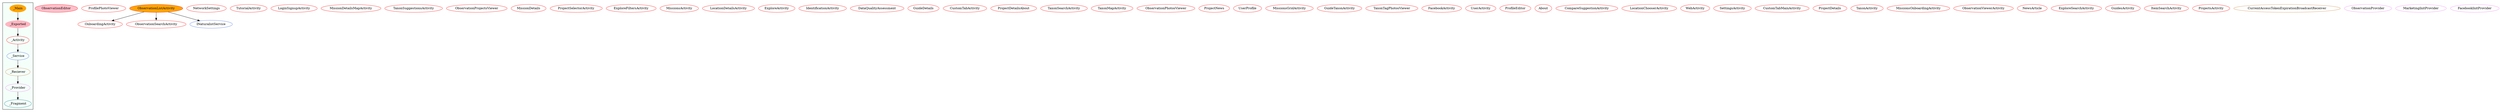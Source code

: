digraph G {
subgraph cluster_legend{ 
bgcolor=mintcream;
_Activity[color = red];
_Service[color = royalblue];
_Provider[color = violet];
_Reciever[color = peru];
_Fragment[color = teal];
_Main[style=filled, fillcolor=orange, color = mintcream];
_Exported[style=filled, fillcolor=lightpink, color = mintcream];
_Main -> _Exported -> _Activity -> _Service -> _Reciever -> _Provider -> _Fragment; 
}
ObservationEditor[style=filled, fillcolor=pink, color = red];
ProfilePhotoViewer[color = red];
OnboardingActivity[color = red];
NetworkSettings[color = red];
TutorialActivity[color = red];
LoginSignupActivity[color = red];
MissionDetailsMapActivity[color = red];
TaxonSuggestionsActivity[color = red];
ObservationSearchActivity[color = red];
ObservationProjectsViewer[color = red];
MissionDetails[color = red];
ProjectSelectorActivity[color = red];
ExploreFiltersActivity[color = red];
MissionsActivity[color = red];
LocationDetailsActivity[color = red];
ExploreActivity[color = red];
IdentificationActivity[color = red];
DataQualityAssessment[color = red];
GuideDetails[color = red];
CustomTabActivity[color = red];
ObservationListActivity[style=filled, fillcolor=orange, color = red];
ProjectDetailsAbout[color = red];
TaxonSearchActivity[color = red];
TaxonMapActivity[color = red];
ObservationPhotosViewer[color = red];
ProjectNews[color = red];
UserProfile[color = red];
MissionsGridActivity[color = red];
GuideTaxonActivity[color = red];
TaxonTagPhotosViewer[color = red];
FacebookActivity[color = red];
UserActivity[color = red];
ProfileEditor[color = red];
About[color = red];
CompareSuggestionActivity[color = red];
LocationChooserActivity[color = red];
WebActivity[color = red];
SettingsActivity[color = red];
CustomTabMainActivity[color = red];
ProjectDetails[color = red];
TaxonActivity[color = red];
MissionsOnboardingActivity[color = red];
ObservationViewerActivity[color = red];
NewsArticle[color = red];
ExploreSearchActivity[color = red];
GuidesActivity[color = red];
ItemSearchActivity[color = red];
ProjectsActivity[color = red];
INaturalistService[color = royalblue];
CurrentAccessTokenExpirationBroadcastReceiver[color = peru];
ObservationProvider[color = violet];
MarketingInitProvider[color = violet];
FacebookInitProvider[color = violet];
ObservationListActivity->INaturalistService;
ObservationListActivity->ObservationSearchActivity;
ObservationListActivity->OnboardingActivity;
}
